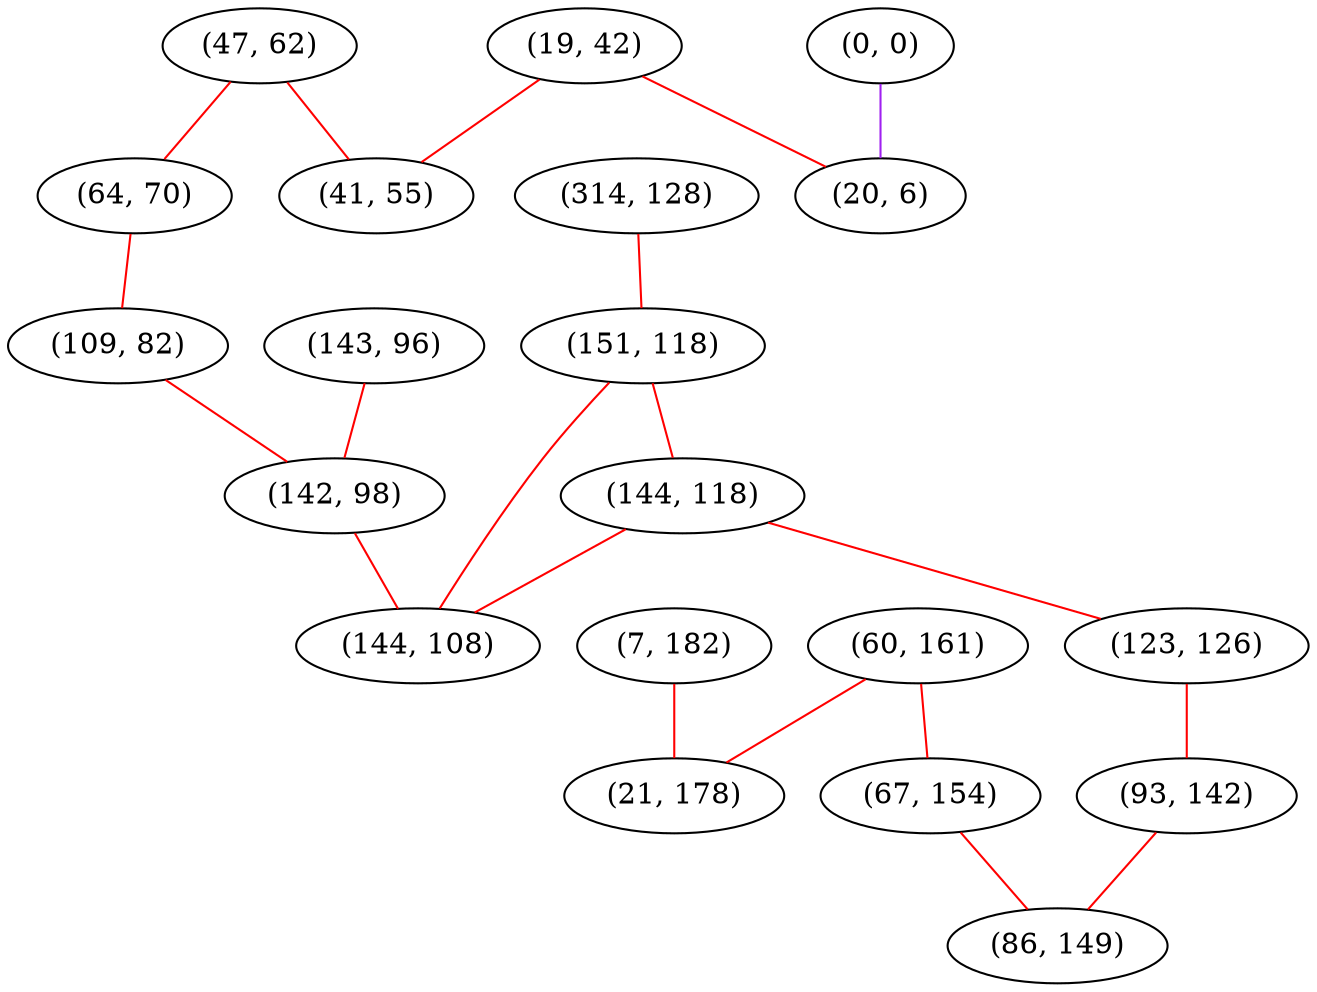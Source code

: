 graph "" {
"(47, 62)";
"(0, 0)";
"(143, 96)";
"(64, 70)";
"(314, 128)";
"(151, 118)";
"(19, 42)";
"(41, 55)";
"(144, 118)";
"(60, 161)";
"(20, 6)";
"(123, 126)";
"(93, 142)";
"(109, 82)";
"(7, 182)";
"(142, 98)";
"(21, 178)";
"(67, 154)";
"(86, 149)";
"(144, 108)";
"(47, 62)" -- "(64, 70)"  [color=red, key=0, weight=1];
"(47, 62)" -- "(41, 55)"  [color=red, key=0, weight=1];
"(0, 0)" -- "(20, 6)"  [color=purple, key=0, weight=4];
"(143, 96)" -- "(142, 98)"  [color=red, key=0, weight=1];
"(64, 70)" -- "(109, 82)"  [color=red, key=0, weight=1];
"(314, 128)" -- "(151, 118)"  [color=red, key=0, weight=1];
"(151, 118)" -- "(144, 118)"  [color=red, key=0, weight=1];
"(151, 118)" -- "(144, 108)"  [color=red, key=0, weight=1];
"(19, 42)" -- "(20, 6)"  [color=red, key=0, weight=1];
"(19, 42)" -- "(41, 55)"  [color=red, key=0, weight=1];
"(144, 118)" -- "(123, 126)"  [color=red, key=0, weight=1];
"(144, 118)" -- "(144, 108)"  [color=red, key=0, weight=1];
"(60, 161)" -- "(67, 154)"  [color=red, key=0, weight=1];
"(60, 161)" -- "(21, 178)"  [color=red, key=0, weight=1];
"(123, 126)" -- "(93, 142)"  [color=red, key=0, weight=1];
"(93, 142)" -- "(86, 149)"  [color=red, key=0, weight=1];
"(109, 82)" -- "(142, 98)"  [color=red, key=0, weight=1];
"(7, 182)" -- "(21, 178)"  [color=red, key=0, weight=1];
"(142, 98)" -- "(144, 108)"  [color=red, key=0, weight=1];
"(67, 154)" -- "(86, 149)"  [color=red, key=0, weight=1];
}
